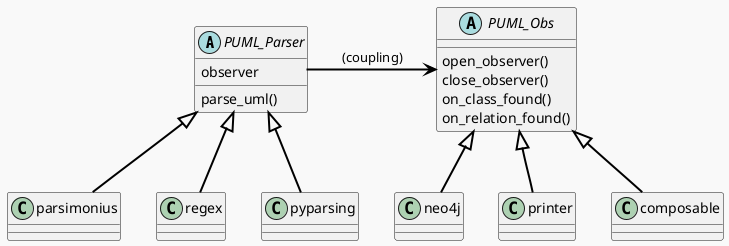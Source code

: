 @startuml parser-observer
skinparam packageStyle rectangle
skinparam shadowing false
skinparam backgroundColor #F9F9F9
skinparam packageBackgroundColor #DDDDDD
skinparam packageBorderColor #000000
skinparam arrowColor #000000
skinparam arrowThickness 2

abstract class PUML_Parser {
    observer
    parse_uml()
}
abstract class PUML_Obs {
    open_observer()
    close_observer()
    on_class_found()
    on_relation_found()
}
class parsimonius
class regex
class pyparsing
class neo4j
class printer
class composable

PUML_Parser <|-- parsimonius
PUML_Parser <|-- regex
PUML_Parser <|-- pyparsing


PUML_Obs <|-- neo4j
PUML_Obs <|-- printer
PUML_Obs <|-- composable

PUML_Parser -> PUML_Obs : (coupling)
@enduml